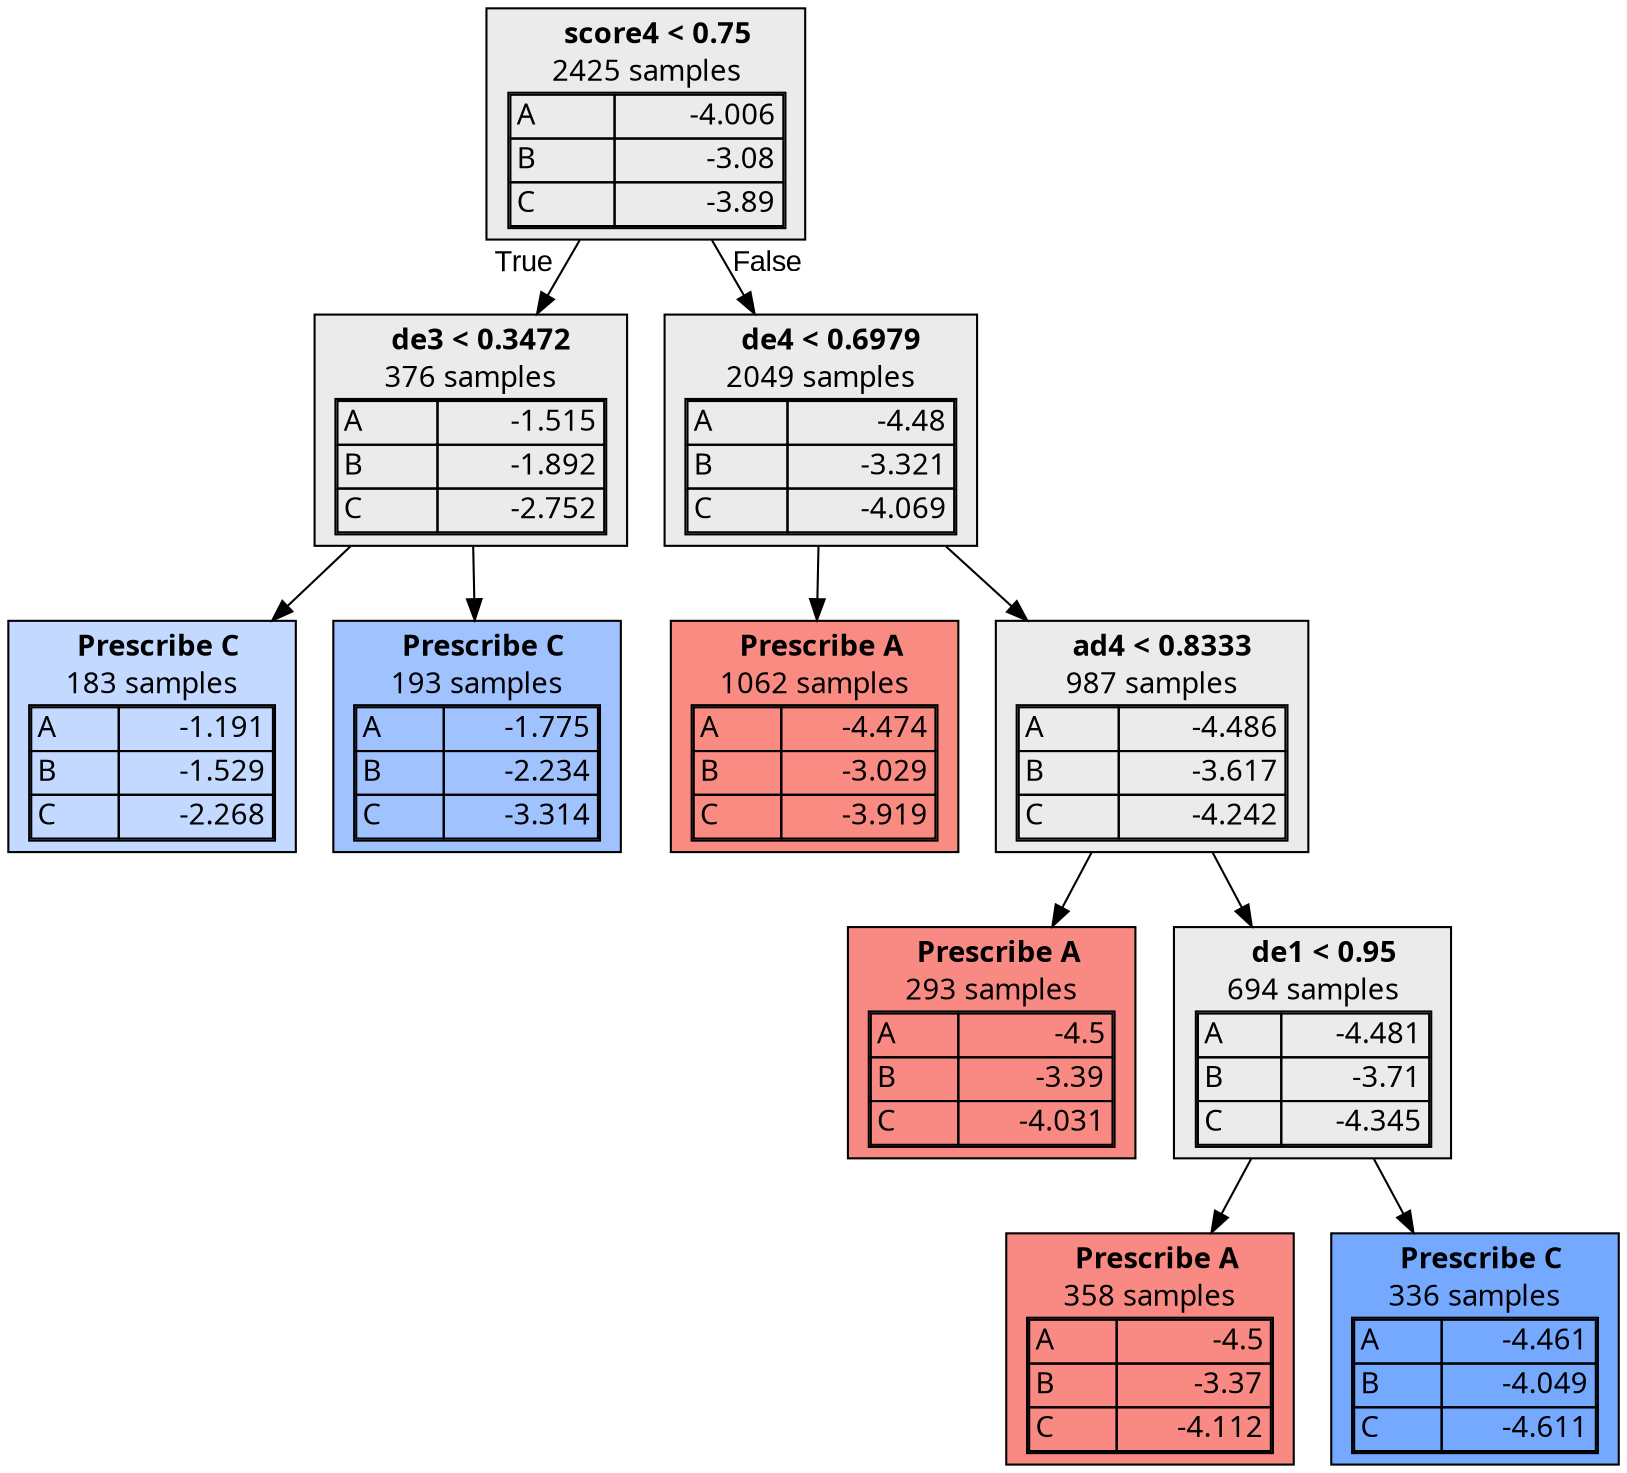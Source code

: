 digraph {
    1 [label=<  <TABLE BORDER="0" CELLPADDING="0">
      <TR>
    <TD>
      <B> score4 &lt; 0.75</B>
    </TD>
  </TR>

    <TR>
      <TD>2425 samples</TD>
    </TR>
    <TR>
  <TD>
    <TABLE CELLSPACING="0">
      
        <TR class="highlighted">
    <TD ALIGN="LEFT">A</TD>
    <TD ALIGN="RIGHT">-4.006</TD>
  </TR>
  <TR >
    <TD ALIGN="LEFT">B</TD>
    <TD ALIGN="RIGHT">-3.08</TD>
  </TR>
  <TR >
    <TD ALIGN="LEFT">C</TD>
    <TD ALIGN="RIGHT">-3.89</TD>
  </TR>

    </TABLE>
  </TD>
</TR>

  </TABLE>
>,fillcolor="#EBEBEB",shape=box,fontname="bold arial",style="filled"];
    1 -> 2 [labeldistance=2.5, labelangle=45, headlabel="True",fontname="arial"];
    1 -> 5 [labeldistance=2.5, labelangle=-45, headlabel="False",fontname="arial"];
    2 [label=<  <TABLE BORDER="0" CELLPADDING="0">
      <TR>
    <TD>
      <B> de3 &lt; 0.3472</B>
    </TD>
  </TR>

    <TR>
      <TD>376 samples</TD>
    </TR>
    <TR>
  <TD>
    <TABLE CELLSPACING="0">
      
        <TR >
    <TD ALIGN="LEFT">A</TD>
    <TD ALIGN="RIGHT">-1.515</TD>
  </TR>
  <TR >
    <TD ALIGN="LEFT">B</TD>
    <TD ALIGN="RIGHT">-1.892</TD>
  </TR>
  <TR class="highlighted">
    <TD ALIGN="LEFT">C</TD>
    <TD ALIGN="RIGHT">-2.752</TD>
  </TR>

    </TABLE>
  </TD>
</TR>

  </TABLE>
>,fillcolor="#EBEBEB",shape=box,fontname="bold arial",style="filled"];
    2 -> 3;
    2 -> 4;
    3 [label=<  <TABLE BORDER="0" CELLPADDING="0">
      <TR>
    <TD>
      <B>Prescribe C</B>
    </TD>
  </TR>

    <TR>
      <TD>183 samples</TD>
    </TR>
    <TR>
  <TD>
    <TABLE CELLSPACING="0">
      
        <TR >
    <TD ALIGN="LEFT">A</TD>
    <TD ALIGN="RIGHT">-1.191</TD>
  </TR>
  <TR >
    <TD ALIGN="LEFT">B</TD>
    <TD ALIGN="RIGHT">-1.529</TD>
  </TR>
  <TR class="highlighted">
    <TD ALIGN="LEFT">C</TD>
    <TD ALIGN="RIGHT">-2.268</TD>
  </TR>

    </TABLE>
  </TD>
</TR>

  </TABLE>
>,fillcolor="#619CFF60",shape=box,fontname="bold arial",style="filled",color=black];
    4 [label=<  <TABLE BORDER="0" CELLPADDING="0">
      <TR>
    <TD>
      <B>Prescribe C</B>
    </TD>
  </TR>

    <TR>
      <TD>193 samples</TD>
    </TR>
    <TR>
  <TD>
    <TABLE CELLSPACING="0">
      
        <TR >
    <TD ALIGN="LEFT">A</TD>
    <TD ALIGN="RIGHT">-1.775</TD>
  </TR>
  <TR >
    <TD ALIGN="LEFT">B</TD>
    <TD ALIGN="RIGHT">-2.234</TD>
  </TR>
  <TR class="highlighted">
    <TD ALIGN="LEFT">C</TD>
    <TD ALIGN="RIGHT">-3.314</TD>
  </TR>

    </TABLE>
  </TD>
</TR>

  </TABLE>
>,fillcolor="#619CFF99",shape=box,fontname="bold arial",style="filled",color=black];
    5 [label=<  <TABLE BORDER="0" CELLPADDING="0">
      <TR>
    <TD>
      <B> de4 &lt; 0.6979</B>
    </TD>
  </TR>

    <TR>
      <TD>2049 samples</TD>
    </TR>
    <TR>
  <TD>
    <TABLE CELLSPACING="0">
      
        <TR class="highlighted">
    <TD ALIGN="LEFT">A</TD>
    <TD ALIGN="RIGHT">-4.48</TD>
  </TR>
  <TR >
    <TD ALIGN="LEFT">B</TD>
    <TD ALIGN="RIGHT">-3.321</TD>
  </TR>
  <TR >
    <TD ALIGN="LEFT">C</TD>
    <TD ALIGN="RIGHT">-4.069</TD>
  </TR>

    </TABLE>
  </TD>
</TR>

  </TABLE>
>,fillcolor="#EBEBEB",shape=box,fontname="bold arial",style="filled"];
    5 -> 6;
    5 -> 7;
    6 [label=<  <TABLE BORDER="0" CELLPADDING="0">
      <TR>
    <TD>
      <B>Prescribe A</B>
    </TD>
  </TR>

    <TR>
      <TD>1062 samples</TD>
    </TR>
    <TR>
  <TD>
    <TABLE CELLSPACING="0">
      
        <TR class="highlighted">
    <TD ALIGN="LEFT">A</TD>
    <TD ALIGN="RIGHT">-4.474</TD>
  </TR>
  <TR >
    <TD ALIGN="LEFT">B</TD>
    <TD ALIGN="RIGHT">-3.029</TD>
  </TR>
  <TR >
    <TD ALIGN="LEFT">C</TD>
    <TD ALIGN="RIGHT">-3.919</TD>
  </TR>

    </TABLE>
  </TD>
</TR>

  </TABLE>
>,fillcolor="#F8766Dd8",shape=box,fontname="bold arial",style="filled",color=black];
    7 [label=<  <TABLE BORDER="0" CELLPADDING="0">
      <TR>
    <TD>
      <B> ad4 &lt; 0.8333</B>
    </TD>
  </TR>

    <TR>
      <TD>987 samples</TD>
    </TR>
    <TR>
  <TD>
    <TABLE CELLSPACING="0">
      
        <TR class="highlighted">
    <TD ALIGN="LEFT">A</TD>
    <TD ALIGN="RIGHT">-4.486</TD>
  </TR>
  <TR >
    <TD ALIGN="LEFT">B</TD>
    <TD ALIGN="RIGHT">-3.617</TD>
  </TR>
  <TR >
    <TD ALIGN="LEFT">C</TD>
    <TD ALIGN="RIGHT">-4.242</TD>
  </TR>

    </TABLE>
  </TD>
</TR>

  </TABLE>
>,fillcolor="#EBEBEB",shape=box,fontname="bold arial",style="filled"];
    7 -> 8;
    7 -> 9;
    8 [label=<  <TABLE BORDER="0" CELLPADDING="0">
      <TR>
    <TD>
      <B>Prescribe A</B>
    </TD>
  </TR>

    <TR>
      <TD>293 samples</TD>
    </TR>
    <TR>
  <TD>
    <TABLE CELLSPACING="0">
      
        <TR class="highlighted">
    <TD ALIGN="LEFT">A</TD>
    <TD ALIGN="RIGHT">-4.5</TD>
  </TR>
  <TR >
    <TD ALIGN="LEFT">B</TD>
    <TD ALIGN="RIGHT">-3.39</TD>
  </TR>
  <TR >
    <TD ALIGN="LEFT">C</TD>
    <TD ALIGN="RIGHT">-4.031</TD>
  </TR>

    </TABLE>
  </TD>
</TR>

  </TABLE>
>,fillcolor="#F8766Dd9",shape=box,fontname="bold arial",style="filled",color=black];
    9 [label=<  <TABLE BORDER="0" CELLPADDING="0">
      <TR>
    <TD>
      <B> de1 &lt; 0.95</B>
    </TD>
  </TR>

    <TR>
      <TD>694 samples</TD>
    </TR>
    <TR>
  <TD>
    <TABLE CELLSPACING="0">
      
        <TR class="highlighted">
    <TD ALIGN="LEFT">A</TD>
    <TD ALIGN="RIGHT">-4.481</TD>
  </TR>
  <TR >
    <TD ALIGN="LEFT">B</TD>
    <TD ALIGN="RIGHT">-3.71</TD>
  </TR>
  <TR >
    <TD ALIGN="LEFT">C</TD>
    <TD ALIGN="RIGHT">-4.345</TD>
  </TR>

    </TABLE>
  </TD>
</TR>

  </TABLE>
>,fillcolor="#EBEBEB",shape=box,fontname="bold arial",style="filled"];
    9 -> 10;
    9 -> 11;
    10 [label=<  <TABLE BORDER="0" CELLPADDING="0">
      <TR>
    <TD>
      <B>Prescribe A</B>
    </TD>
  </TR>

    <TR>
      <TD>358 samples</TD>
    </TR>
    <TR>
  <TD>
    <TABLE CELLSPACING="0">
      
        <TR class="highlighted">
    <TD ALIGN="LEFT">A</TD>
    <TD ALIGN="RIGHT">-4.5</TD>
  </TR>
  <TR >
    <TD ALIGN="LEFT">B</TD>
    <TD ALIGN="RIGHT">-3.37</TD>
  </TR>
  <TR >
    <TD ALIGN="LEFT">C</TD>
    <TD ALIGN="RIGHT">-4.112</TD>
  </TR>

    </TABLE>
  </TD>
</TR>

  </TABLE>
>,fillcolor="#F8766Dd9",shape=box,fontname="bold arial",style="filled",color=black];
    11 [label=<  <TABLE BORDER="0" CELLPADDING="0">
      <TR>
    <TD>
      <B>Prescribe C</B>
    </TD>
  </TR>

    <TR>
      <TD>336 samples</TD>
    </TR>
    <TR>
  <TD>
    <TABLE CELLSPACING="0">
      
        <TR >
    <TD ALIGN="LEFT">A</TD>
    <TD ALIGN="RIGHT">-4.461</TD>
  </TR>
  <TR >
    <TD ALIGN="LEFT">B</TD>
    <TD ALIGN="RIGHT">-4.049</TD>
  </TR>
  <TR class="highlighted">
    <TD ALIGN="LEFT">C</TD>
    <TD ALIGN="RIGHT">-4.611</TD>
  </TR>

    </TABLE>
  </TD>
</TR>

  </TABLE>
>,fillcolor="#619CFFdf",shape=box,fontname="bold arial",style="filled",color=black];
}
